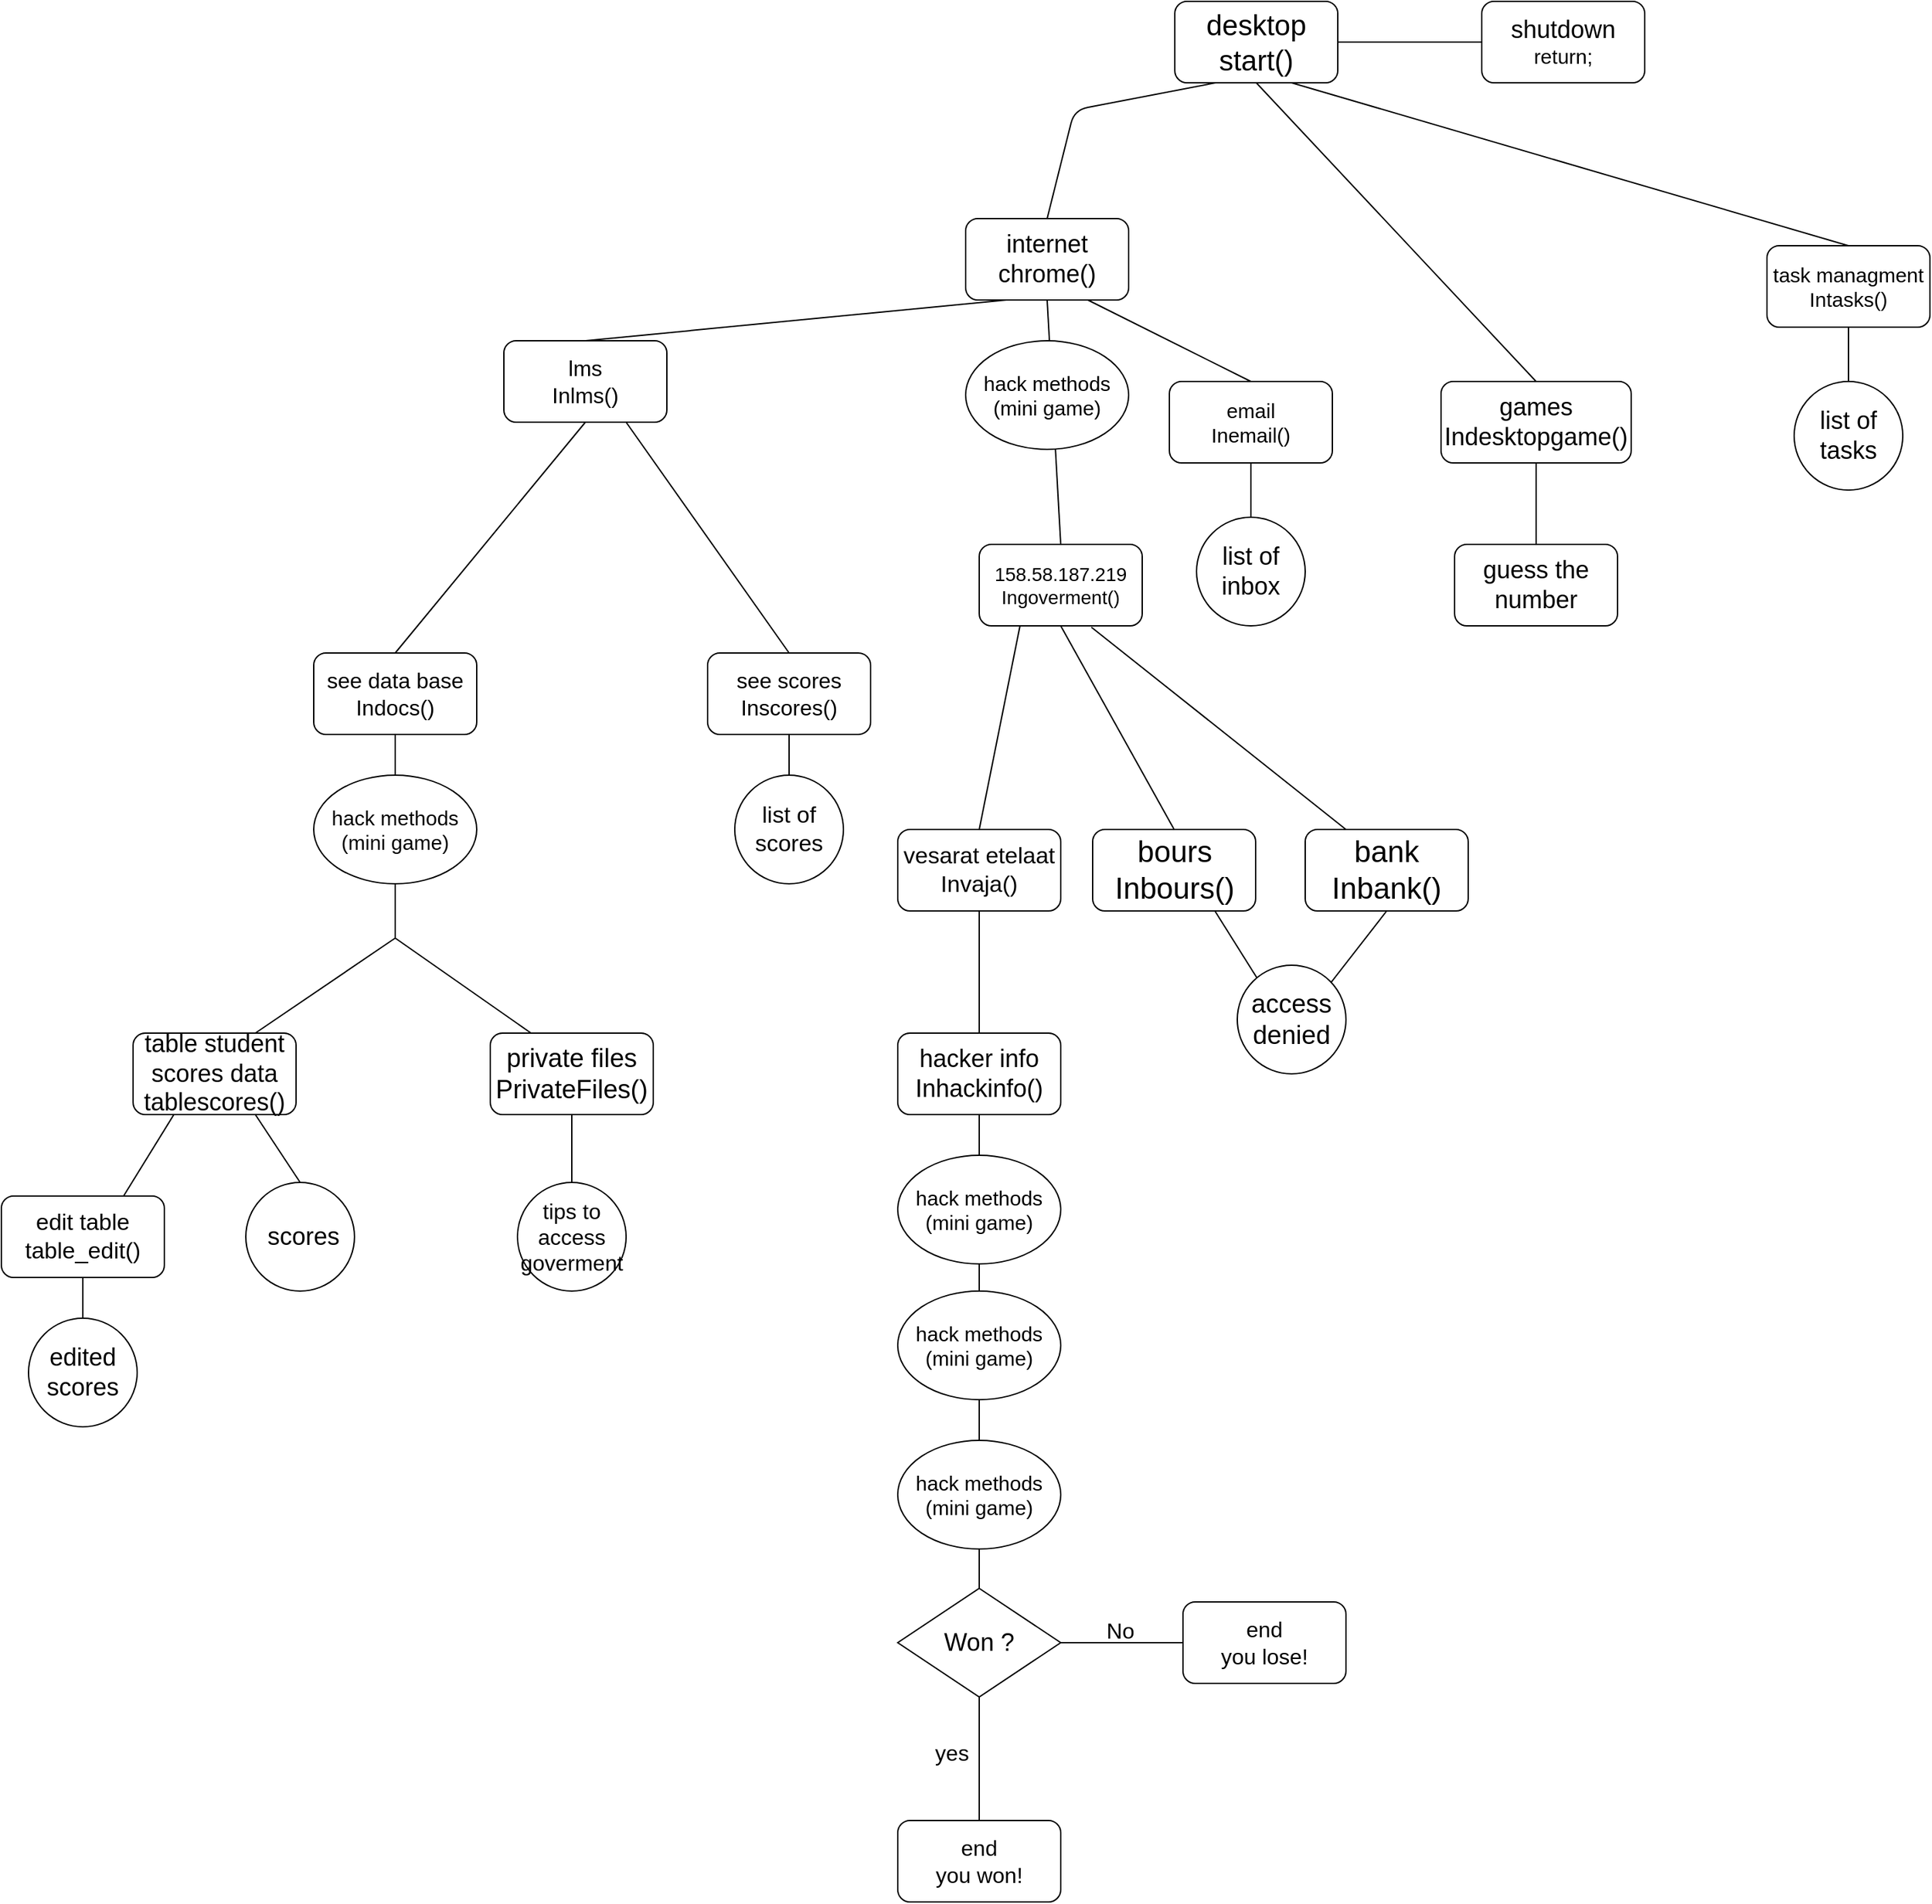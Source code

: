 <mxfile version="14.6.13" type="device"><diagram id="N8vO6qC2boie85LqL1Cd" name="Page-1"><mxGraphModel dx="3244" dy="1411" grid="1" gridSize="10" guides="1" tooltips="1" connect="1" arrows="1" fold="1" page="1" pageScale="1" pageWidth="827" pageHeight="1169" math="0" shadow="0"><root><mxCell id="0"/><mxCell id="1" parent="0"/><mxCell id="m1urUpIFNOfcM55Uu5OC-1" value="&lt;font style=&quot;font-size: 21px&quot;&gt;desktop&lt;br&gt;start()&lt;br&gt;&lt;/font&gt;" style="rounded=1;whiteSpace=wrap;html=1;" parent="1" vertex="1"><mxGeometry x="354" width="120" height="60" as="geometry"/></mxCell><mxCell id="m1urUpIFNOfcM55Uu5OC-2" value="" style="endArrow=none;html=1;entryX=0.25;entryY=1;entryDx=0;entryDy=0;" parent="1" target="m1urUpIFNOfcM55Uu5OC-1" edge="1"><mxGeometry width="50" height="50" relative="1" as="geometry"><mxPoint x="260" y="160" as="sourcePoint"/><mxPoint x="390" y="70" as="targetPoint"/><Array as="points"><mxPoint x="280" y="80"/></Array></mxGeometry></mxCell><mxCell id="m1urUpIFNOfcM55Uu5OC-3" value="" style="endArrow=none;html=1;exitX=0.5;exitY=0;exitDx=0;exitDy=0;" parent="1" source="m1urUpIFNOfcM55Uu5OC-5" edge="1"><mxGeometry width="50" height="50" relative="1" as="geometry"><mxPoint x="414" y="160" as="sourcePoint"/><mxPoint x="440" y="60" as="targetPoint"/><Array as="points"/></mxGeometry></mxCell><mxCell id="m1urUpIFNOfcM55Uu5OC-4" value="&lt;font style=&quot;font-size: 18px&quot;&gt;internet&lt;br&gt;chrome()&lt;/font&gt;" style="rounded=1;whiteSpace=wrap;html=1;" parent="1" vertex="1"><mxGeometry x="200" y="160" width="120" height="60" as="geometry"/></mxCell><mxCell id="m1urUpIFNOfcM55Uu5OC-5" value="&lt;font style=&quot;font-size: 15px&quot;&gt;task managment&lt;br&gt;Intasks()&lt;/font&gt;" style="rounded=1;whiteSpace=wrap;html=1;" parent="1" vertex="1"><mxGeometry x="790" y="180" width="120" height="60" as="geometry"/></mxCell><mxCell id="m1urUpIFNOfcM55Uu5OC-6" value="&lt;span style=&quot;font-size: 18px&quot;&gt;shutdown&lt;br&gt;&lt;/span&gt;&lt;font style=&quot;font-size: 15px&quot;&gt;return;&lt;/font&gt;" style="rounded=1;whiteSpace=wrap;html=1;" parent="1" vertex="1"><mxGeometry x="580" width="120" height="60" as="geometry"/></mxCell><mxCell id="m1urUpIFNOfcM55Uu5OC-7" value="" style="endArrow=none;html=1;entryX=1;entryY=0.5;entryDx=0;entryDy=0;exitX=0;exitY=0.5;exitDx=0;exitDy=0;" parent="1" source="m1urUpIFNOfcM55Uu5OC-6" target="m1urUpIFNOfcM55Uu5OC-1" edge="1"><mxGeometry width="50" height="50" relative="1" as="geometry"><mxPoint x="400" y="200" as="sourcePoint"/><mxPoint x="450" y="150" as="targetPoint"/><Array as="points"/></mxGeometry></mxCell><mxCell id="m1urUpIFNOfcM55Uu5OC-14" value="" style="endArrow=none;html=1;entryX=0.75;entryY=1;entryDx=0;entryDy=0;exitX=0.5;exitY=0;exitDx=0;exitDy=0;" parent="1" source="m1urUpIFNOfcM55Uu5OC-15" target="m1urUpIFNOfcM55Uu5OC-4" edge="1"><mxGeometry width="50" height="50" relative="1" as="geometry"><mxPoint x="330" y="280" as="sourcePoint"/><mxPoint x="450" y="350" as="targetPoint"/></mxGeometry></mxCell><mxCell id="m1urUpIFNOfcM55Uu5OC-15" value="&lt;font style=&quot;font-size: 15px&quot;&gt;email&lt;br&gt;Inemail()&lt;/font&gt;" style="rounded=1;whiteSpace=wrap;html=1;" parent="1" vertex="1"><mxGeometry x="350" y="280" width="120" height="60" as="geometry"/></mxCell><mxCell id="m1urUpIFNOfcM55Uu5OC-16" value="" style="endArrow=none;html=1;entryX=0.5;entryY=1;entryDx=0;entryDy=0;exitX=0.5;exitY=0;exitDx=0;exitDy=0;" parent="1" source="m1urUpIFNOfcM55Uu5OC-17" target="m1urUpIFNOfcM55Uu5OC-4" edge="1"><mxGeometry width="50" height="50" relative="1" as="geometry"><mxPoint x="260" y="360" as="sourcePoint"/><mxPoint x="450" y="340" as="targetPoint"/></mxGeometry></mxCell><mxCell id="m1urUpIFNOfcM55Uu5OC-17" value="&lt;font style=&quot;font-size: 14px&quot;&gt;158.58.187.219&lt;br&gt;Ingoverment()&lt;/font&gt;" style="rounded=1;whiteSpace=wrap;html=1;" parent="1" vertex="1"><mxGeometry x="210" y="400" width="120" height="60" as="geometry"/></mxCell><mxCell id="m1urUpIFNOfcM55Uu5OC-18" value="" style="endArrow=none;html=1;entryX=0.25;entryY=1;entryDx=0;entryDy=0;exitX=0.5;exitY=0;exitDx=0;exitDy=0;" parent="1" source="m1urUpIFNOfcM55Uu5OC-19" target="m1urUpIFNOfcM55Uu5OC-4" edge="1"><mxGeometry width="50" height="50" relative="1" as="geometry"><mxPoint x="40" y="320" as="sourcePoint"/><mxPoint x="450" y="330" as="targetPoint"/></mxGeometry></mxCell><mxCell id="m1urUpIFNOfcM55Uu5OC-19" value="&lt;font style=&quot;font-size: 16px&quot;&gt;lms&lt;br&gt;Inlms()&lt;/font&gt;" style="rounded=1;whiteSpace=wrap;html=1;" parent="1" vertex="1"><mxGeometry x="-140" y="250" width="120" height="60" as="geometry"/></mxCell><mxCell id="m1urUpIFNOfcM55Uu5OC-20" value="" style="endArrow=none;html=1;entryX=0.5;entryY=1;entryDx=0;entryDy=0;exitX=0.5;exitY=0;exitDx=0;exitDy=0;" parent="1" source="m1urUpIFNOfcM55Uu5OC-21" target="m1urUpIFNOfcM55Uu5OC-5" edge="1"><mxGeometry width="50" height="50" relative="1" as="geometry"><mxPoint x="590" y="300" as="sourcePoint"/><mxPoint x="710" y="250" as="targetPoint"/></mxGeometry></mxCell><mxCell id="m1urUpIFNOfcM55Uu5OC-21" value="&lt;font style=&quot;font-size: 18px&quot;&gt;list of tasks&lt;/font&gt;" style="ellipse;whiteSpace=wrap;html=1;aspect=fixed;" parent="1" vertex="1"><mxGeometry x="810" y="280" width="80" height="80" as="geometry"/></mxCell><mxCell id="m1urUpIFNOfcM55Uu5OC-22" value="" style="endArrow=none;html=1;entryX=0.75;entryY=1;entryDx=0;entryDy=0;exitX=0.5;exitY=0;exitDx=0;exitDy=0;" parent="1" source="m1urUpIFNOfcM55Uu5OC-25" target="m1urUpIFNOfcM55Uu5OC-19" edge="1"><mxGeometry width="50" height="50" relative="1" as="geometry"><mxPoint x="50" y="470" as="sourcePoint"/><mxPoint x="400" y="370" as="targetPoint"/></mxGeometry></mxCell><mxCell id="m1urUpIFNOfcM55Uu5OC-23" value="" style="endArrow=none;html=1;exitX=0.5;exitY=1;exitDx=0;exitDy=0;entryX=0.5;entryY=0;entryDx=0;entryDy=0;" parent="1" source="m1urUpIFNOfcM55Uu5OC-19" target="m1urUpIFNOfcM55Uu5OC-27" edge="1"><mxGeometry width="50" height="50" relative="1" as="geometry"><mxPoint x="350" y="420" as="sourcePoint"/><mxPoint x="-80" y="470" as="targetPoint"/></mxGeometry></mxCell><mxCell id="m1urUpIFNOfcM55Uu5OC-25" value="&lt;font style=&quot;font-size: 16px&quot;&gt;see scores&lt;br&gt;Inscores()&lt;/font&gt;" style="rounded=1;whiteSpace=wrap;html=1;" parent="1" vertex="1"><mxGeometry x="10" y="480" width="120" height="60" as="geometry"/></mxCell><mxCell id="m1urUpIFNOfcM55Uu5OC-27" value="&lt;font style=&quot;font-size: 16px&quot;&gt;see data base&lt;br&gt;Indocs()&lt;/font&gt;" style="rounded=1;whiteSpace=wrap;html=1;" parent="1" vertex="1"><mxGeometry x="-280" y="480" width="120" height="60" as="geometry"/></mxCell><mxCell id="m1urUpIFNOfcM55Uu5OC-28" value="" style="endArrow=none;html=1;entryX=0.5;entryY=1;entryDx=0;entryDy=0;" parent="1" target="m1urUpIFNOfcM55Uu5OC-25" edge="1"><mxGeometry width="50" height="50" relative="1" as="geometry"><mxPoint x="70" y="600" as="sourcePoint"/><mxPoint x="20" y="590" as="targetPoint"/></mxGeometry></mxCell><mxCell id="m1urUpIFNOfcM55Uu5OC-29" value="&lt;font style=&quot;font-size: 17px&quot;&gt;list of scores&lt;/font&gt;" style="ellipse;whiteSpace=wrap;html=1;aspect=fixed;" parent="1" vertex="1"><mxGeometry x="30" y="570" width="80" height="80" as="geometry"/></mxCell><mxCell id="m1urUpIFNOfcM55Uu5OC-30" value="" style="endArrow=none;html=1;entryX=0.5;entryY=1;entryDx=0;entryDy=0;" parent="1" source="m1urUpIFNOfcM55Uu5OC-31" target="m1urUpIFNOfcM55Uu5OC-27" edge="1"><mxGeometry width="50" height="50" relative="1" as="geometry"><mxPoint x="-80" y="600" as="sourcePoint"/><mxPoint x="-310" y="680" as="targetPoint"/></mxGeometry></mxCell><mxCell id="m1urUpIFNOfcM55Uu5OC-31" value="&lt;font style=&quot;font-size: 15px&quot;&gt;hack methods&lt;br&gt;(mini game)&lt;/font&gt;" style="ellipse;whiteSpace=wrap;html=1;" parent="1" vertex="1"><mxGeometry x="-280" y="570" width="120" height="80" as="geometry"/></mxCell><mxCell id="m1urUpIFNOfcM55Uu5OC-32" value="" style="endArrow=none;html=1;exitX=0.5;exitY=1;exitDx=0;exitDy=0;" parent="1" source="m1urUpIFNOfcM55Uu5OC-31" edge="1"><mxGeometry width="50" height="50" relative="1" as="geometry"><mxPoint x="-30" y="720" as="sourcePoint"/><mxPoint x="-220" y="690" as="targetPoint"/></mxGeometry></mxCell><mxCell id="m1urUpIFNOfcM55Uu5OC-33" value="" style="endArrow=none;html=1;entryX=0.5;entryY=1;entryDx=0;entryDy=0;exitX=0.5;exitY=0;exitDx=0;exitDy=0;" parent="1" source="m1urUpIFNOfcM55Uu5OC-34" target="m1urUpIFNOfcM55Uu5OC-15" edge="1"><mxGeometry width="50" height="50" relative="1" as="geometry"><mxPoint x="390" y="420" as="sourcePoint"/><mxPoint x="420" y="420" as="targetPoint"/></mxGeometry></mxCell><mxCell id="m1urUpIFNOfcM55Uu5OC-34" value="&lt;font style=&quot;font-size: 18px&quot;&gt;list of inbox&lt;/font&gt;" style="ellipse;whiteSpace=wrap;html=1;aspect=fixed;" parent="1" vertex="1"><mxGeometry x="370" y="380" width="80" height="80" as="geometry"/></mxCell><mxCell id="m1urUpIFNOfcM55Uu5OC-35" value="" style="endArrow=none;html=1;exitX=0.75;exitY=0;exitDx=0;exitDy=0;" parent="1" source="m1urUpIFNOfcM55Uu5OC-37" edge="1"><mxGeometry width="50" height="50" relative="1" as="geometry"><mxPoint x="-320" y="760" as="sourcePoint"/><mxPoint x="-220" y="690" as="targetPoint"/></mxGeometry></mxCell><mxCell id="m1urUpIFNOfcM55Uu5OC-36" value="" style="endArrow=none;html=1;exitX=0.25;exitY=0;exitDx=0;exitDy=0;" parent="1" source="m1urUpIFNOfcM55Uu5OC-38" edge="1"><mxGeometry width="50" height="50" relative="1" as="geometry"><mxPoint x="-120" y="760" as="sourcePoint"/><mxPoint x="-220" y="690" as="targetPoint"/></mxGeometry></mxCell><mxCell id="m1urUpIFNOfcM55Uu5OC-37" value="&lt;font&gt;&lt;span style=&quot;font-size: 18px&quot;&gt;table student scores data&lt;/span&gt;&lt;br&gt;&lt;span style=&quot;font-size: 18px&quot;&gt;tablescores()&lt;/span&gt;&lt;br&gt;&lt;/font&gt;" style="rounded=1;whiteSpace=wrap;html=1;" parent="1" vertex="1"><mxGeometry x="-413" y="760" width="120" height="60" as="geometry"/></mxCell><mxCell id="m1urUpIFNOfcM55Uu5OC-38" value="&lt;font&gt;&lt;span style=&quot;font-size: 19px&quot;&gt;private files&lt;/span&gt;&lt;br&gt;&lt;span style=&quot;font-size: 19px&quot;&gt;PrivateFiles()&lt;/span&gt;&lt;br&gt;&lt;/font&gt;" style="rounded=1;whiteSpace=wrap;html=1;" parent="1" vertex="1"><mxGeometry x="-150" y="760" width="120" height="60" as="geometry"/></mxCell><mxCell id="m1urUpIFNOfcM55Uu5OC-39" value="" style="endArrow=none;html=1;exitX=0.5;exitY=1;exitDx=0;exitDy=0;entryX=0.5;entryY=0;entryDx=0;entryDy=0;" parent="1" source="m1urUpIFNOfcM55Uu5OC-38" target="m1urUpIFNOfcM55Uu5OC-40" edge="1"><mxGeometry width="50" height="50" relative="1" as="geometry"><mxPoint y="820" as="sourcePoint"/><mxPoint x="-90" y="870" as="targetPoint"/></mxGeometry></mxCell><mxCell id="m1urUpIFNOfcM55Uu5OC-40" value="&lt;font style=&quot;font-size: 16px&quot;&gt;tips to access goverment&lt;/font&gt;" style="ellipse;whiteSpace=wrap;html=1;aspect=fixed;" parent="1" vertex="1"><mxGeometry x="-130" y="870" width="80" height="80" as="geometry"/></mxCell><mxCell id="m1urUpIFNOfcM55Uu5OC-42" value="" style="endArrow=none;html=1;exitX=0.75;exitY=1;exitDx=0;exitDy=0;entryX=0.5;entryY=0;entryDx=0;entryDy=0;" parent="1" source="m1urUpIFNOfcM55Uu5OC-37" target="m1urUpIFNOfcM55Uu5OC-45" edge="1"><mxGeometry width="50" height="50" relative="1" as="geometry"><mxPoint x="-180" y="900" as="sourcePoint"/><mxPoint x="-280" y="880" as="targetPoint"/></mxGeometry></mxCell><mxCell id="m1urUpIFNOfcM55Uu5OC-43" value="" style="endArrow=none;html=1;exitX=0.25;exitY=1;exitDx=0;exitDy=0;" parent="1" source="m1urUpIFNOfcM55Uu5OC-37" edge="1"><mxGeometry width="50" height="50" relative="1" as="geometry"><mxPoint x="-180" y="900" as="sourcePoint"/><mxPoint x="-420" y="880" as="targetPoint"/></mxGeometry></mxCell><mxCell id="m1urUpIFNOfcM55Uu5OC-44" value="&lt;font&gt;&lt;span style=&quot;font-size: 17px&quot;&gt;edit table&lt;/span&gt;&lt;br&gt;&lt;span style=&quot;font-size: 17px&quot;&gt;table_edit()&lt;/span&gt;&lt;br&gt;&lt;/font&gt;" style="rounded=1;whiteSpace=wrap;html=1;" parent="1" vertex="1"><mxGeometry x="-510" y="880" width="120" height="60" as="geometry"/></mxCell><mxCell id="m1urUpIFNOfcM55Uu5OC-45" value="&lt;font style=&quot;font-size: 18px&quot;&gt;&amp;nbsp;scores&lt;/font&gt;" style="ellipse;whiteSpace=wrap;html=1;aspect=fixed;" parent="1" vertex="1"><mxGeometry x="-330" y="870" width="80" height="80" as="geometry"/></mxCell><mxCell id="m1urUpIFNOfcM55Uu5OC-47" value="&lt;font style=&quot;font-size: 18px&quot;&gt;edited scores&lt;/font&gt;" style="ellipse;whiteSpace=wrap;html=1;aspect=fixed;" parent="1" vertex="1"><mxGeometry x="-490" y="970" width="80" height="80" as="geometry"/></mxCell><mxCell id="m1urUpIFNOfcM55Uu5OC-49" value="" style="endArrow=none;html=1;exitX=0.5;exitY=1;exitDx=0;exitDy=0;entryX=0.5;entryY=0;entryDx=0;entryDy=0;" parent="1" source="m1urUpIFNOfcM55Uu5OC-44" target="m1urUpIFNOfcM55Uu5OC-47" edge="1"><mxGeometry width="50" height="50" relative="1" as="geometry"><mxPoint x="-210" y="880" as="sourcePoint"/><mxPoint x="-160" y="830" as="targetPoint"/></mxGeometry></mxCell><mxCell id="m1urUpIFNOfcM55Uu5OC-50" value="" style="endArrow=none;html=1;exitX=0.5;exitY=1;exitDx=0;exitDy=0;entryX=0.5;entryY=0;entryDx=0;entryDy=0;" parent="1" source="m1urUpIFNOfcM55Uu5OC-1" target="m1urUpIFNOfcM55Uu5OC-51" edge="1"><mxGeometry width="50" height="50" relative="1" as="geometry"><mxPoint x="600" y="270" as="sourcePoint"/><mxPoint x="620" y="280" as="targetPoint"/></mxGeometry></mxCell><mxCell id="m1urUpIFNOfcM55Uu5OC-51" value="&lt;font&gt;&lt;span style=&quot;font-size: 18px&quot;&gt;games&lt;/span&gt;&lt;br&gt;&lt;span style=&quot;font-size: 18px&quot;&gt;Indesktopgame()&lt;/span&gt;&lt;br&gt;&lt;/font&gt;" style="rounded=1;whiteSpace=wrap;html=1;" parent="1" vertex="1"><mxGeometry x="550" y="280" width="140" height="60" as="geometry"/></mxCell><mxCell id="m1urUpIFNOfcM55Uu5OC-52" value="" style="endArrow=none;html=1;entryX=0.5;entryY=1;entryDx=0;entryDy=0;exitX=0.5;exitY=0;exitDx=0;exitDy=0;" parent="1" source="m1urUpIFNOfcM55Uu5OC-53" target="m1urUpIFNOfcM55Uu5OC-51" edge="1"><mxGeometry width="50" height="50" relative="1" as="geometry"><mxPoint x="660" y="370" as="sourcePoint"/><mxPoint x="570" y="440" as="targetPoint"/></mxGeometry></mxCell><mxCell id="m1urUpIFNOfcM55Uu5OC-53" value="&lt;font style=&quot;font-size: 18px&quot;&gt;guess the number&lt;/font&gt;" style="rounded=1;whiteSpace=wrap;html=1;" parent="1" vertex="1"><mxGeometry x="560" y="400" width="120" height="60" as="geometry"/></mxCell><mxCell id="m1urUpIFNOfcM55Uu5OC-54" value="" style="endArrow=none;html=1;exitX=0.688;exitY=1.016;exitDx=0;exitDy=0;entryX=0.25;entryY=0;entryDx=0;entryDy=0;exitPerimeter=0;" parent="1" source="m1urUpIFNOfcM55Uu5OC-17" target="m1urUpIFNOfcM55Uu5OC-57" edge="1"><mxGeometry width="50" height="50" relative="1" as="geometry"><mxPoint x="430" y="480" as="sourcePoint"/><mxPoint x="260" y="510" as="targetPoint"/></mxGeometry></mxCell><mxCell id="m1urUpIFNOfcM55Uu5OC-56" value="&lt;font style=&quot;font-size: 15px&quot;&gt;hack methods&lt;br&gt;(mini game)&lt;/font&gt;" style="ellipse;whiteSpace=wrap;html=1;" parent="1" vertex="1"><mxGeometry x="200" y="250" width="120" height="80" as="geometry"/></mxCell><mxCell id="m1urUpIFNOfcM55Uu5OC-57" value="&lt;font style=&quot;font-size: 22px&quot;&gt;bank&lt;br&gt;Inbank()&lt;br&gt;&lt;/font&gt;" style="rounded=1;whiteSpace=wrap;html=1;" parent="1" vertex="1"><mxGeometry x="450" y="610" width="120" height="60" as="geometry"/></mxCell><mxCell id="m1urUpIFNOfcM55Uu5OC-58" value="" style="endArrow=none;html=1;exitX=0.5;exitY=1;exitDx=0;exitDy=0;entryX=0.5;entryY=0;entryDx=0;entryDy=0;" parent="1" source="m1urUpIFNOfcM55Uu5OC-17" target="m1urUpIFNOfcM55Uu5OC-59" edge="1"><mxGeometry width="50" height="50" relative="1" as="geometry"><mxPoint x="260" y="590" as="sourcePoint"/><mxPoint x="260" y="590" as="targetPoint"/></mxGeometry></mxCell><mxCell id="m1urUpIFNOfcM55Uu5OC-59" value="&lt;font&gt;&lt;span style=&quot;font-size: 22px&quot;&gt;bours&lt;/span&gt;&lt;br&gt;&lt;span style=&quot;font-size: 22px&quot;&gt;Inbours()&lt;/span&gt;&lt;br&gt;&lt;/font&gt;" style="rounded=1;whiteSpace=wrap;html=1;" parent="1" vertex="1"><mxGeometry x="293.5" y="610" width="120" height="60" as="geometry"/></mxCell><mxCell id="m1urUpIFNOfcM55Uu5OC-60" value="" style="endArrow=none;html=1;entryX=0.25;entryY=1;entryDx=0;entryDy=0;exitX=0.5;exitY=0;exitDx=0;exitDy=0;" parent="1" source="m1urUpIFNOfcM55Uu5OC-61" target="m1urUpIFNOfcM55Uu5OC-17" edge="1"><mxGeometry width="50" height="50" relative="1" as="geometry"><mxPoint x="190" y="600" as="sourcePoint"/><mxPoint x="310" y="540" as="targetPoint"/></mxGeometry></mxCell><mxCell id="m1urUpIFNOfcM55Uu5OC-61" value="&lt;font style=&quot;font-size: 17px&quot;&gt;vesarat etelaat&lt;br&gt;Invaja()&lt;/font&gt;" style="rounded=1;whiteSpace=wrap;html=1;" parent="1" vertex="1"><mxGeometry x="150" y="610" width="120" height="60" as="geometry"/></mxCell><mxCell id="m1urUpIFNOfcM55Uu5OC-62" value="" style="endArrow=none;html=1;exitX=0.75;exitY=1;exitDx=0;exitDy=0;" parent="1" source="m1urUpIFNOfcM55Uu5OC-59" edge="1"><mxGeometry width="50" height="50" relative="1" as="geometry"><mxPoint x="260" y="660" as="sourcePoint"/><mxPoint x="440" y="760" as="targetPoint"/></mxGeometry></mxCell><mxCell id="m1urUpIFNOfcM55Uu5OC-63" value="" style="endArrow=none;html=1;exitX=0.5;exitY=1;exitDx=0;exitDy=0;" parent="1" source="m1urUpIFNOfcM55Uu5OC-57" edge="1"><mxGeometry width="50" height="50" relative="1" as="geometry"><mxPoint x="260" y="660" as="sourcePoint"/><mxPoint x="440" y="760" as="targetPoint"/></mxGeometry></mxCell><mxCell id="m1urUpIFNOfcM55Uu5OC-64" value="&lt;font style=&quot;font-size: 19px&quot;&gt;access denied&lt;/font&gt;" style="ellipse;whiteSpace=wrap;html=1;aspect=fixed;" parent="1" vertex="1"><mxGeometry x="400" y="710" width="80" height="80" as="geometry"/></mxCell><mxCell id="DnhOajF3yHVAmduC26QJ-1" value="" style="endArrow=none;html=1;entryX=0.5;entryY=1;entryDx=0;entryDy=0;exitX=0.5;exitY=0;exitDx=0;exitDy=0;" parent="1" source="DnhOajF3yHVAmduC26QJ-2" target="m1urUpIFNOfcM55Uu5OC-61" edge="1"><mxGeometry width="50" height="50" relative="1" as="geometry"><mxPoint x="210" y="790" as="sourcePoint"/><mxPoint x="120" y="790" as="targetPoint"/></mxGeometry></mxCell><mxCell id="DnhOajF3yHVAmduC26QJ-2" value="&lt;font style=&quot;font-size: 18px&quot;&gt;hacker info&lt;br&gt;Inhackinfo()&lt;/font&gt;" style="rounded=1;whiteSpace=wrap;html=1;" parent="1" vertex="1"><mxGeometry x="150" y="760" width="120" height="60" as="geometry"/></mxCell><mxCell id="UbwKe21bX7FMxjT6kyoQ-1" value="" style="endArrow=none;html=1;entryX=0.5;entryY=1;entryDx=0;entryDy=0;" edge="1" parent="1" target="DnhOajF3yHVAmduC26QJ-2"><mxGeometry width="50" height="50" relative="1" as="geometry"><mxPoint x="210" y="1200" as="sourcePoint"/><mxPoint x="180" y="880" as="targetPoint"/></mxGeometry></mxCell><mxCell id="UbwKe21bX7FMxjT6kyoQ-2" value="&lt;font style=&quot;font-size: 15px&quot;&gt;hack methods&lt;br&gt;(mini game)&lt;/font&gt;" style="ellipse;whiteSpace=wrap;html=1;" vertex="1" parent="1"><mxGeometry x="150" y="850" width="120" height="80" as="geometry"/></mxCell><mxCell id="UbwKe21bX7FMxjT6kyoQ-3" value="&lt;font style=&quot;font-size: 15px&quot;&gt;hack methods&lt;br&gt;(mini game)&lt;/font&gt;" style="ellipse;whiteSpace=wrap;html=1;" vertex="1" parent="1"><mxGeometry x="150" y="950" width="120" height="80" as="geometry"/></mxCell><mxCell id="UbwKe21bX7FMxjT6kyoQ-4" value="&lt;font style=&quot;font-size: 15px&quot;&gt;hack methods&lt;br&gt;(mini game)&lt;/font&gt;" style="ellipse;whiteSpace=wrap;html=1;" vertex="1" parent="1"><mxGeometry x="150" y="1060" width="120" height="80" as="geometry"/></mxCell><mxCell id="UbwKe21bX7FMxjT6kyoQ-5" value="&lt;font style=&quot;font-size: 18px&quot;&gt;Won ?&lt;/font&gt;" style="rhombus;whiteSpace=wrap;html=1;" vertex="1" parent="1"><mxGeometry x="150" y="1169" width="120" height="80" as="geometry"/></mxCell><mxCell id="UbwKe21bX7FMxjT6kyoQ-6" value="" style="endArrow=none;html=1;entryX=0.5;entryY=1;entryDx=0;entryDy=0;" edge="1" parent="1" target="UbwKe21bX7FMxjT6kyoQ-5"><mxGeometry width="50" height="50" relative="1" as="geometry"><mxPoint x="210" y="1340" as="sourcePoint"/><mxPoint x="280" y="1340" as="targetPoint"/></mxGeometry></mxCell><mxCell id="UbwKe21bX7FMxjT6kyoQ-7" value="" style="endArrow=none;html=1;exitX=1;exitY=0.5;exitDx=0;exitDy=0;" edge="1" parent="1" source="UbwKe21bX7FMxjT6kyoQ-5"><mxGeometry width="50" height="50" relative="1" as="geometry"><mxPoint x="230" y="1390" as="sourcePoint"/><mxPoint x="360" y="1209" as="targetPoint"/></mxGeometry></mxCell><mxCell id="UbwKe21bX7FMxjT6kyoQ-8" value="&lt;font style=&quot;font-size: 16px&quot;&gt;yes&lt;/font&gt;" style="text;html=1;strokeColor=none;fillColor=none;align=center;verticalAlign=middle;whiteSpace=wrap;rounded=0;" vertex="1" parent="1"><mxGeometry x="170" y="1280" width="40" height="20" as="geometry"/></mxCell><mxCell id="UbwKe21bX7FMxjT6kyoQ-10" value="&lt;font style=&quot;font-size: 16px&quot;&gt;No&lt;br&gt;&lt;/font&gt;" style="text;html=1;strokeColor=none;fillColor=none;align=center;verticalAlign=middle;whiteSpace=wrap;rounded=0;" vertex="1" parent="1"><mxGeometry x="293.5" y="1190" width="40" height="20" as="geometry"/></mxCell><mxCell id="UbwKe21bX7FMxjT6kyoQ-11" value="&lt;font style=&quot;font-size: 16px&quot;&gt;end&lt;br&gt;you won!&lt;/font&gt;" style="rounded=1;whiteSpace=wrap;html=1;" vertex="1" parent="1"><mxGeometry x="150" y="1340" width="120" height="60" as="geometry"/></mxCell><mxCell id="UbwKe21bX7FMxjT6kyoQ-12" value="&lt;font style=&quot;font-size: 16px&quot;&gt;end&lt;br&gt;you lose!&lt;/font&gt;" style="rounded=1;whiteSpace=wrap;html=1;" vertex="1" parent="1"><mxGeometry x="360" y="1179" width="120" height="60" as="geometry"/></mxCell></root></mxGraphModel></diagram></mxfile>